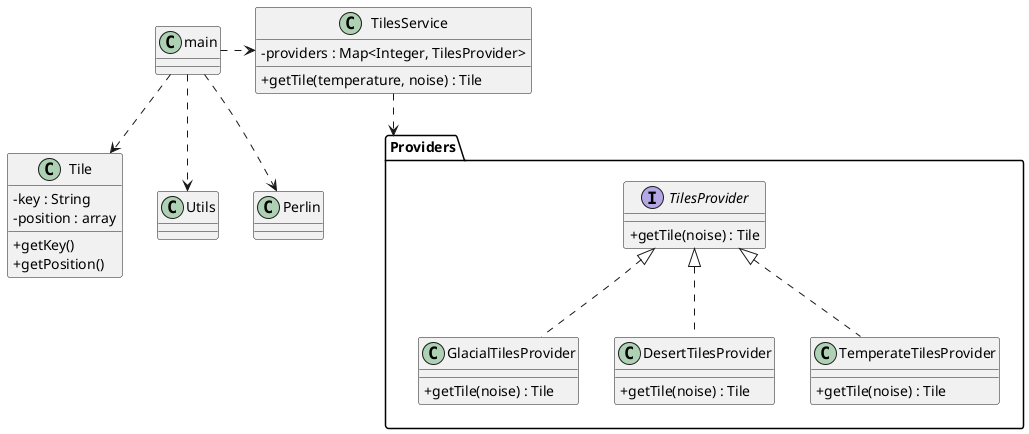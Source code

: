 @startuml
skinparam classAttributeIconSize 0

class main {

}

class TilesService {
    - providers : Map<Integer, TilesProvider>
    + getTile(temperature, noise) : Tile
}

package Providers {

interface TilesProvider {
    +getTile(noise) : Tile
}

class GlacialTilesProvider {
    +getTile(noise) : Tile
}

class DesertTilesProvider {
    +getTile(noise) : Tile
}

class TemperateTilesProvider {
    +getTile(noise) : Tile
}

}

class Tile {
    - key : String
    - position : array
    + getKey()
    + getPosition()
}

main .right.> TilesService
main ..> Tile
main ..> Utils
main ..> Perlin

TilesService ..> Providers

GlacialTilesProvider .up.|> TilesProvider
DesertTilesProvider .up.|> TilesProvider
TemperateTilesProvider .up.|> TilesProvider


@enduml